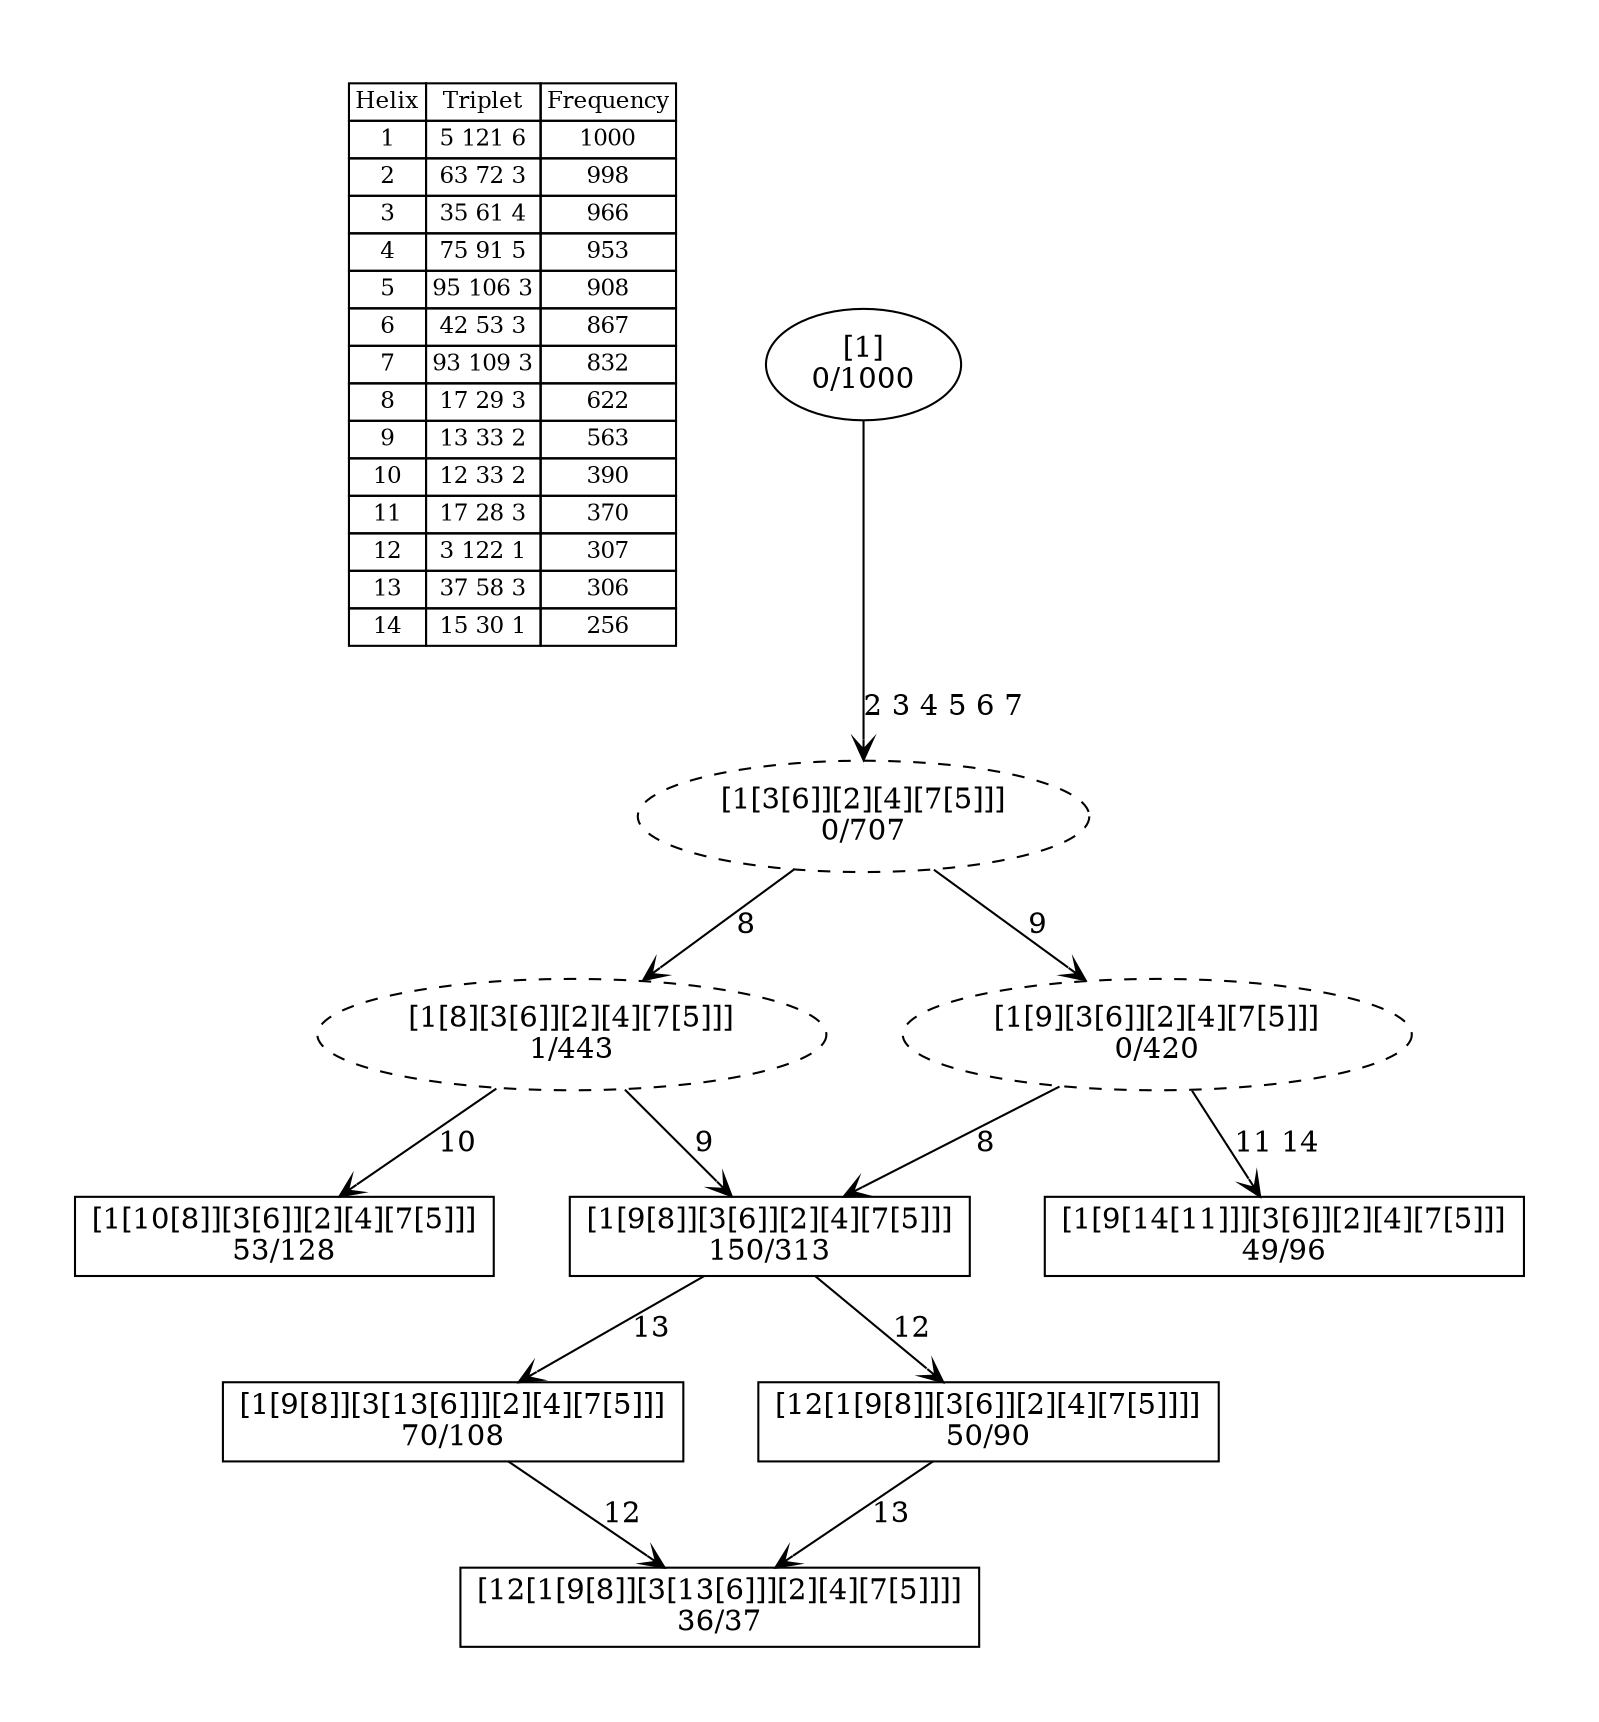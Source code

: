 digraph G {
	pad = 0.5;
	nodesep = 0.5;
"legend" [label = < <table border="0" cellborder="1" cellspacing="0"><tr><td>Helix</td><td>Triplet</td><td>Frequency</td></tr>
<tr><td>1</td><td>5 121 6</td><td>1000</td></tr>
<tr><td>2</td><td>63 72 3</td><td>998</td></tr>
<tr><td>3</td><td>35 61 4</td><td>966</td></tr>
<tr><td>4</td><td>75 91 5</td><td>953</td></tr>
<tr><td>5</td><td>95 106 3</td><td>908</td></tr>
<tr><td>6</td><td>42 53 3</td><td>867</td></tr>
<tr><td>7</td><td>93 109 3</td><td>832</td></tr>
<tr><td>8</td><td>17 29 3</td><td>622</td></tr>
<tr><td>9</td><td>13 33 2</td><td>563</td></tr>
<tr><td>10</td><td>12 33 2</td><td>390</td></tr>
<tr><td>11</td><td>17 28 3</td><td>370</td></tr>
<tr><td>12</td><td>3 122 1</td><td>307</td></tr>
<tr><td>13</td><td>37 58 3</td><td>306</td></tr>
<tr><td>14</td><td>15 30 1</td><td>256</td></tr>
</table>>, shape = plaintext, fontsize=11];
"1 2 3 4 5 6 7 8 9 " [shape = box];
"1 2 3 4 5 6 7 8 9 13 " [shape = box];
"1 2 3 4 5 6 7 8 10 " [shape = box];
"1 2 3 4 5 6 7 8 9 12 " [shape = box];
"1 2 3 4 5 6 7 9 11 14 " [shape = box];
"1 2 3 4 5 6 7 8 9 12 13 " [shape = box];
"1 2 3 4 5 6 7 8 " [style = dashed];
"1 2 3 4 5 6 7 9 " [style = dashed];
"1 2 3 4 5 6 7 " [style = dashed];
"1 2 3 4 5 6 7 8 9 " [label = "[1[9[8]][3[6]][2][4][7[5]]]\n150/313"];
"1 2 3 4 5 6 7 8 9 13 " [label = "[1[9[8]][3[13[6]]][2][4][7[5]]]\n70/108"];
"1 2 3 4 5 6 7 8 10 " [label = "[1[10[8]][3[6]][2][4][7[5]]]\n53/128"];
"1 2 3 4 5 6 7 8 9 12 " [label = "[12[1[9[8]][3[6]][2][4][7[5]]]]\n50/90"];
"1 2 3 4 5 6 7 9 11 14 " [label = "[1[9[14[11]]][3[6]][2][4][7[5]]]\n49/96"];
"1 2 3 4 5 6 7 8 9 12 13 " [label = "[12[1[9[8]][3[13[6]]][2][4][7[5]]]]\n36/37"];
"1 2 3 4 5 6 7 8 " [label = "[1[8][3[6]][2][4][7[5]]]\n1/443"];
"1 2 3 4 5 6 7 9 " [label = "[1[9][3[6]][2][4][7[5]]]\n0/420"];
"1 2 3 4 5 6 7 " [label = "[1[3[6]][2][4][7[5]]]\n0/707"];
"1 " [label = "[1]\n0/1000"];
"1 2 3 4 5 6 7 8 9 " -> "1 2 3 4 5 6 7 8 9 13 " [label = "13 ", arrowhead = vee];
"1 2 3 4 5 6 7 8 9 " -> "1 2 3 4 5 6 7 8 9 12 " [label = "12 ", arrowhead = vee];
"1 2 3 4 5 6 7 8 9 13 " -> "1 2 3 4 5 6 7 8 9 12 13 " [label = "12 ", arrowhead = vee];
"1 2 3 4 5 6 7 8 9 12 " -> "1 2 3 4 5 6 7 8 9 12 13 " [label = "13 ", arrowhead = vee];
"1 2 3 4 5 6 7 8 " -> "1 2 3 4 5 6 7 8 9 " [label = "9 ", arrowhead = vee];
"1 2 3 4 5 6 7 8 " -> "1 2 3 4 5 6 7 8 10 " [label = "10 ", arrowhead = vee];
"1 2 3 4 5 6 7 9 " -> "1 2 3 4 5 6 7 8 9 " [label = "8 ", arrowhead = vee];
"1 2 3 4 5 6 7 9 " -> "1 2 3 4 5 6 7 9 11 14 " [label = "11 14 ", arrowhead = vee];
"1 2 3 4 5 6 7 " -> "1 2 3 4 5 6 7 8 " [label = "8 ", arrowhead = vee];
"1 2 3 4 5 6 7 " -> "1 2 3 4 5 6 7 9 " [label = "9 ", arrowhead = vee];
"1 " -> "1 2 3 4 5 6 7 " [label = "2 3 4 5 6 7 ", arrowhead = vee];
}